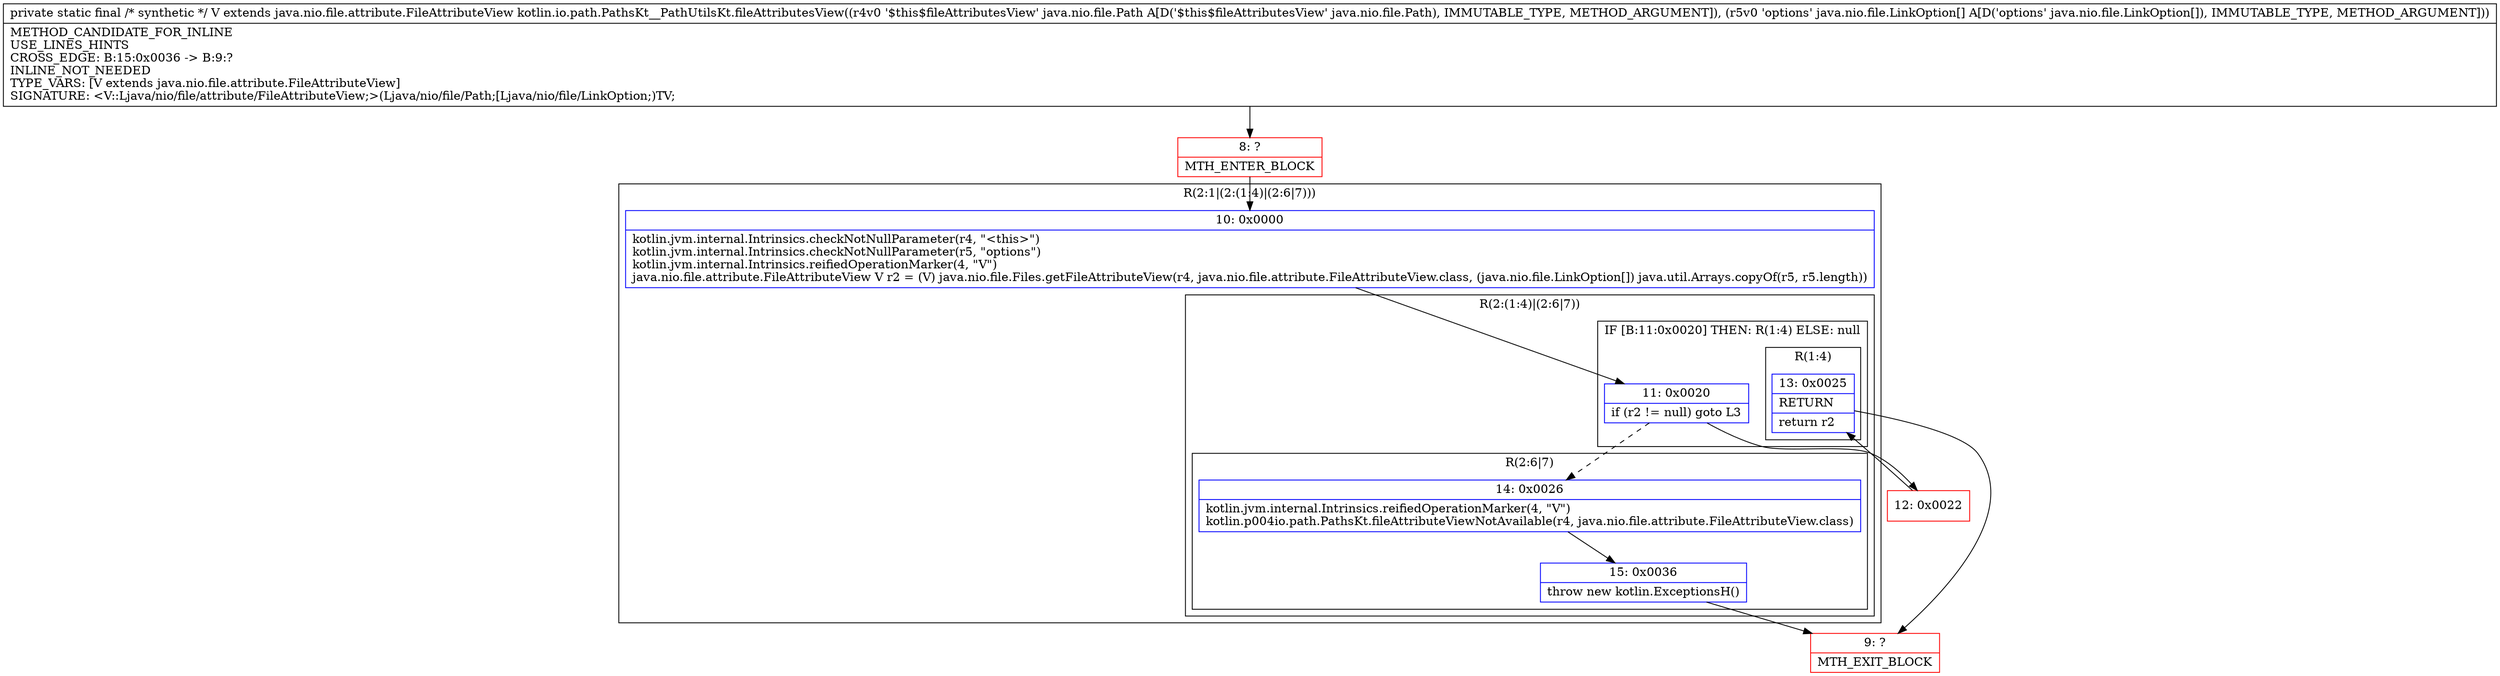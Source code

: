 digraph "CFG forkotlin.io.path.PathsKt__PathUtilsKt.fileAttributesView(Ljava\/nio\/file\/Path;[Ljava\/nio\/file\/LinkOption;)Ljava\/nio\/file\/attribute\/FileAttributeView;" {
subgraph cluster_Region_943779073 {
label = "R(2:1|(2:(1:4)|(2:6|7)))";
node [shape=record,color=blue];
Node_10 [shape=record,label="{10\:\ 0x0000|kotlin.jvm.internal.Intrinsics.checkNotNullParameter(r4, \"\<this\>\")\lkotlin.jvm.internal.Intrinsics.checkNotNullParameter(r5, \"options\")\lkotlin.jvm.internal.Intrinsics.reifiedOperationMarker(4, \"V\")\ljava.nio.file.attribute.FileAttributeView V r2 = (V) java.nio.file.Files.getFileAttributeView(r4, java.nio.file.attribute.FileAttributeView.class, (java.nio.file.LinkOption[]) java.util.Arrays.copyOf(r5, r5.length))\l}"];
subgraph cluster_Region_1013529793 {
label = "R(2:(1:4)|(2:6|7))";
node [shape=record,color=blue];
subgraph cluster_IfRegion_1168784544 {
label = "IF [B:11:0x0020] THEN: R(1:4) ELSE: null";
node [shape=record,color=blue];
Node_11 [shape=record,label="{11\:\ 0x0020|if (r2 != null) goto L3\l}"];
subgraph cluster_Region_2065408445 {
label = "R(1:4)";
node [shape=record,color=blue];
Node_13 [shape=record,label="{13\:\ 0x0025|RETURN\l|return r2\l}"];
}
}
subgraph cluster_Region_1205397885 {
label = "R(2:6|7)";
node [shape=record,color=blue];
Node_14 [shape=record,label="{14\:\ 0x0026|kotlin.jvm.internal.Intrinsics.reifiedOperationMarker(4, \"V\")\lkotlin.p004io.path.PathsKt.fileAttributeViewNotAvailable(r4, java.nio.file.attribute.FileAttributeView.class)\l}"];
Node_15 [shape=record,label="{15\:\ 0x0036|throw new kotlin.ExceptionsH()\l}"];
}
}
}
Node_8 [shape=record,color=red,label="{8\:\ ?|MTH_ENTER_BLOCK\l}"];
Node_12 [shape=record,color=red,label="{12\:\ 0x0022}"];
Node_9 [shape=record,color=red,label="{9\:\ ?|MTH_EXIT_BLOCK\l}"];
MethodNode[shape=record,label="{private static final \/* synthetic *\/ V extends java.nio.file.attribute.FileAttributeView kotlin.io.path.PathsKt__PathUtilsKt.fileAttributesView((r4v0 '$this$fileAttributesView' java.nio.file.Path A[D('$this$fileAttributesView' java.nio.file.Path), IMMUTABLE_TYPE, METHOD_ARGUMENT]), (r5v0 'options' java.nio.file.LinkOption[] A[D('options' java.nio.file.LinkOption[]), IMMUTABLE_TYPE, METHOD_ARGUMENT]))  | METHOD_CANDIDATE_FOR_INLINE\lUSE_LINES_HINTS\lCROSS_EDGE: B:15:0x0036 \-\> B:9:?\lINLINE_NOT_NEEDED\lTYPE_VARS: [V extends java.nio.file.attribute.FileAttributeView]\lSIGNATURE: \<V::Ljava\/nio\/file\/attribute\/FileAttributeView;\>(Ljava\/nio\/file\/Path;[Ljava\/nio\/file\/LinkOption;)TV;\l}"];
MethodNode -> Node_8;Node_10 -> Node_11;
Node_11 -> Node_12;
Node_11 -> Node_14[style=dashed];
Node_13 -> Node_9;
Node_14 -> Node_15;
Node_15 -> Node_9;
Node_8 -> Node_10;
Node_12 -> Node_13;
}

